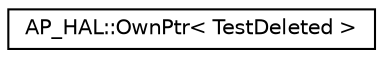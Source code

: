 digraph "Graphical Class Hierarchy"
{
 // INTERACTIVE_SVG=YES
  edge [fontname="Helvetica",fontsize="10",labelfontname="Helvetica",labelfontsize="10"];
  node [fontname="Helvetica",fontsize="10",shape=record];
  rankdir="LR";
  Node1 [label="AP_HAL::OwnPtr\< TestDeleted \>",height=0.2,width=0.4,color="black", fillcolor="white", style="filled",URL="$classAP__HAL_1_1OwnPtr.html"];
}
